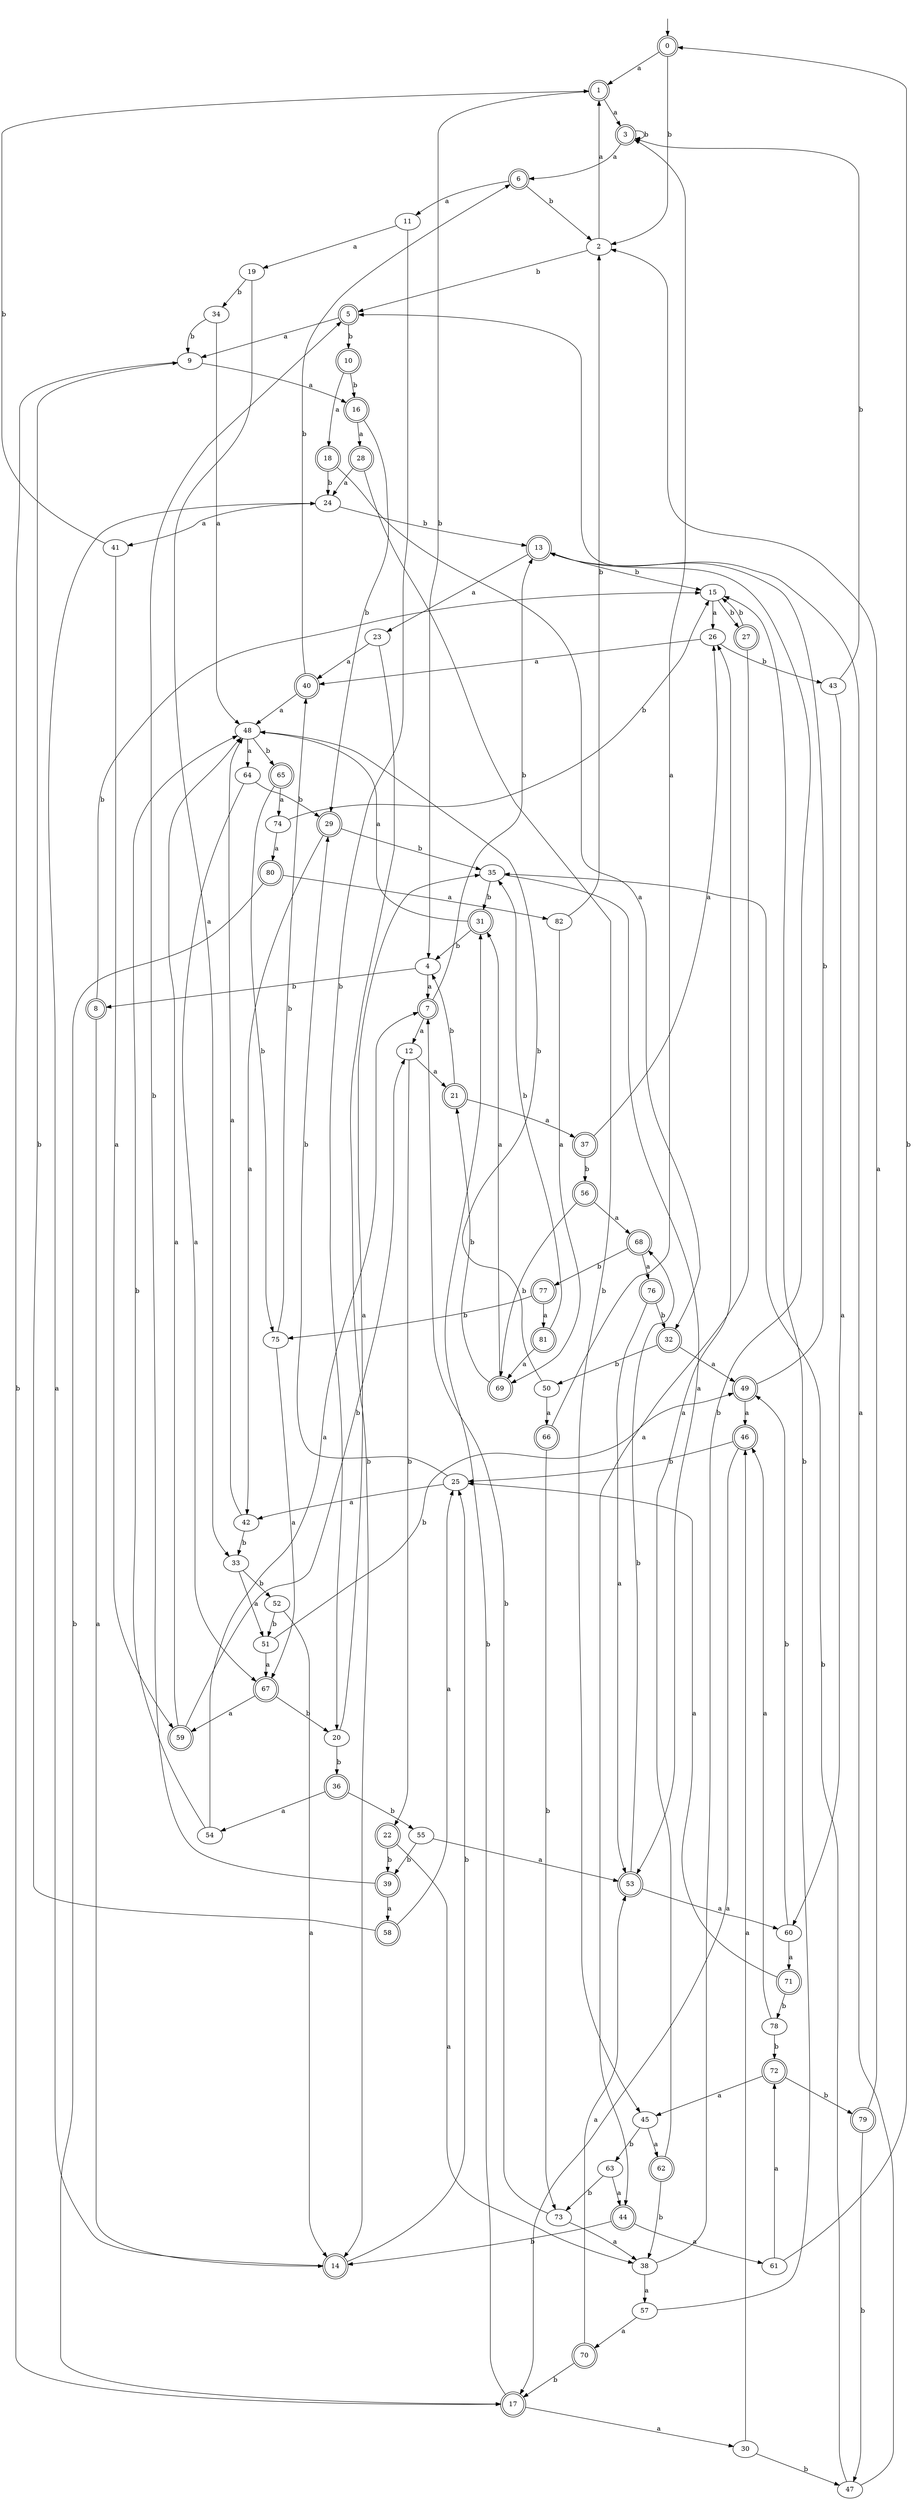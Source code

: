 digraph RandomDFA {
  __start0 [label="", shape=none];
  __start0 -> 0 [label=""];
  0 [shape=circle] [shape=doublecircle]
  0 -> 1 [label="a"]
  0 -> 2 [label="b"]
  1 [shape=doublecircle]
  1 -> 3 [label="a"]
  1 -> 4 [label="b"]
  2
  2 -> 1 [label="a"]
  2 -> 5 [label="b"]
  3 [shape=doublecircle]
  3 -> 6 [label="a"]
  3 -> 3 [label="b"]
  4
  4 -> 7 [label="a"]
  4 -> 8 [label="b"]
  5 [shape=doublecircle]
  5 -> 9 [label="a"]
  5 -> 10 [label="b"]
  6 [shape=doublecircle]
  6 -> 11 [label="a"]
  6 -> 2 [label="b"]
  7 [shape=doublecircle]
  7 -> 12 [label="a"]
  7 -> 13 [label="b"]
  8 [shape=doublecircle]
  8 -> 14 [label="a"]
  8 -> 15 [label="b"]
  9
  9 -> 16 [label="a"]
  9 -> 17 [label="b"]
  10 [shape=doublecircle]
  10 -> 18 [label="a"]
  10 -> 16 [label="b"]
  11
  11 -> 19 [label="a"]
  11 -> 20 [label="b"]
  12
  12 -> 21 [label="a"]
  12 -> 22 [label="b"]
  13 [shape=doublecircle]
  13 -> 23 [label="a"]
  13 -> 15 [label="b"]
  14 [shape=doublecircle]
  14 -> 24 [label="a"]
  14 -> 25 [label="b"]
  15
  15 -> 26 [label="a"]
  15 -> 27 [label="b"]
  16 [shape=doublecircle]
  16 -> 28 [label="a"]
  16 -> 29 [label="b"]
  17 [shape=doublecircle]
  17 -> 30 [label="a"]
  17 -> 31 [label="b"]
  18 [shape=doublecircle]
  18 -> 32 [label="a"]
  18 -> 24 [label="b"]
  19
  19 -> 33 [label="a"]
  19 -> 34 [label="b"]
  20
  20 -> 35 [label="a"]
  20 -> 36 [label="b"]
  21 [shape=doublecircle]
  21 -> 37 [label="a"]
  21 -> 4 [label="b"]
  22 [shape=doublecircle]
  22 -> 38 [label="a"]
  22 -> 39 [label="b"]
  23
  23 -> 40 [label="a"]
  23 -> 14 [label="b"]
  24
  24 -> 41 [label="a"]
  24 -> 13 [label="b"]
  25
  25 -> 42 [label="a"]
  25 -> 29 [label="b"]
  26
  26 -> 40 [label="a"]
  26 -> 43 [label="b"]
  27 [shape=doublecircle]
  27 -> 44 [label="a"]
  27 -> 15 [label="b"]
  28 [shape=doublecircle]
  28 -> 24 [label="a"]
  28 -> 45 [label="b"]
  29 [shape=doublecircle]
  29 -> 42 [label="a"]
  29 -> 35 [label="b"]
  30
  30 -> 46 [label="a"]
  30 -> 47 [label="b"]
  31 [shape=doublecircle]
  31 -> 48 [label="a"]
  31 -> 4 [label="b"]
  32 [shape=doublecircle]
  32 -> 49 [label="a"]
  32 -> 50 [label="b"]
  33
  33 -> 51 [label="a"]
  33 -> 52 [label="b"]
  34
  34 -> 48 [label="a"]
  34 -> 9 [label="b"]
  35
  35 -> 53 [label="a"]
  35 -> 31 [label="b"]
  36 [shape=doublecircle]
  36 -> 54 [label="a"]
  36 -> 55 [label="b"]
  37 [shape=doublecircle]
  37 -> 26 [label="a"]
  37 -> 56 [label="b"]
  38
  38 -> 57 [label="a"]
  38 -> 13 [label="b"]
  39 [shape=doublecircle]
  39 -> 58 [label="a"]
  39 -> 5 [label="b"]
  40 [shape=doublecircle]
  40 -> 48 [label="a"]
  40 -> 6 [label="b"]
  41
  41 -> 59 [label="a"]
  41 -> 1 [label="b"]
  42
  42 -> 48 [label="a"]
  42 -> 33 [label="b"]
  43
  43 -> 60 [label="a"]
  43 -> 3 [label="b"]
  44 [shape=doublecircle]
  44 -> 61 [label="a"]
  44 -> 14 [label="b"]
  45
  45 -> 62 [label="a"]
  45 -> 63 [label="b"]
  46 [shape=doublecircle]
  46 -> 17 [label="a"]
  46 -> 25 [label="b"]
  47
  47 -> 5 [label="a"]
  47 -> 35 [label="b"]
  48
  48 -> 64 [label="a"]
  48 -> 65 [label="b"]
  49 [shape=doublecircle]
  49 -> 46 [label="a"]
  49 -> 13 [label="b"]
  50
  50 -> 66 [label="a"]
  50 -> 48 [label="b"]
  51
  51 -> 67 [label="a"]
  51 -> 49 [label="b"]
  52
  52 -> 14 [label="a"]
  52 -> 51 [label="b"]
  53 [shape=doublecircle]
  53 -> 60 [label="a"]
  53 -> 68 [label="b"]
  54
  54 -> 7 [label="a"]
  54 -> 48 [label="b"]
  55
  55 -> 53 [label="a"]
  55 -> 39 [label="b"]
  56 [shape=doublecircle]
  56 -> 68 [label="a"]
  56 -> 69 [label="b"]
  57
  57 -> 70 [label="a"]
  57 -> 15 [label="b"]
  58 [shape=doublecircle]
  58 -> 25 [label="a"]
  58 -> 9 [label="b"]
  59 [shape=doublecircle]
  59 -> 48 [label="a"]
  59 -> 12 [label="b"]
  60
  60 -> 71 [label="a"]
  60 -> 49 [label="b"]
  61
  61 -> 72 [label="a"]
  61 -> 0 [label="b"]
  62 [shape=doublecircle]
  62 -> 26 [label="a"]
  62 -> 38 [label="b"]
  63
  63 -> 44 [label="a"]
  63 -> 73 [label="b"]
  64
  64 -> 67 [label="a"]
  64 -> 29 [label="b"]
  65 [shape=doublecircle]
  65 -> 74 [label="a"]
  65 -> 75 [label="b"]
  66 [shape=doublecircle]
  66 -> 3 [label="a"]
  66 -> 73 [label="b"]
  67 [shape=doublecircle]
  67 -> 59 [label="a"]
  67 -> 20 [label="b"]
  68 [shape=doublecircle]
  68 -> 76 [label="a"]
  68 -> 77 [label="b"]
  69 [shape=doublecircle]
  69 -> 31 [label="a"]
  69 -> 21 [label="b"]
  70 [shape=doublecircle]
  70 -> 53 [label="a"]
  70 -> 17 [label="b"]
  71 [shape=doublecircle]
  71 -> 25 [label="a"]
  71 -> 78 [label="b"]
  72 [shape=doublecircle]
  72 -> 45 [label="a"]
  72 -> 79 [label="b"]
  73
  73 -> 38 [label="a"]
  73 -> 7 [label="b"]
  74
  74 -> 80 [label="a"]
  74 -> 15 [label="b"]
  75
  75 -> 67 [label="a"]
  75 -> 40 [label="b"]
  76 [shape=doublecircle]
  76 -> 53 [label="a"]
  76 -> 32 [label="b"]
  77 [shape=doublecircle]
  77 -> 81 [label="a"]
  77 -> 75 [label="b"]
  78
  78 -> 46 [label="a"]
  78 -> 72 [label="b"]
  79 [shape=doublecircle]
  79 -> 2 [label="a"]
  79 -> 47 [label="b"]
  80 [shape=doublecircle]
  80 -> 82 [label="a"]
  80 -> 17 [label="b"]
  81 [shape=doublecircle]
  81 -> 69 [label="a"]
  81 -> 35 [label="b"]
  82
  82 -> 69 [label="a"]
  82 -> 2 [label="b"]
}
